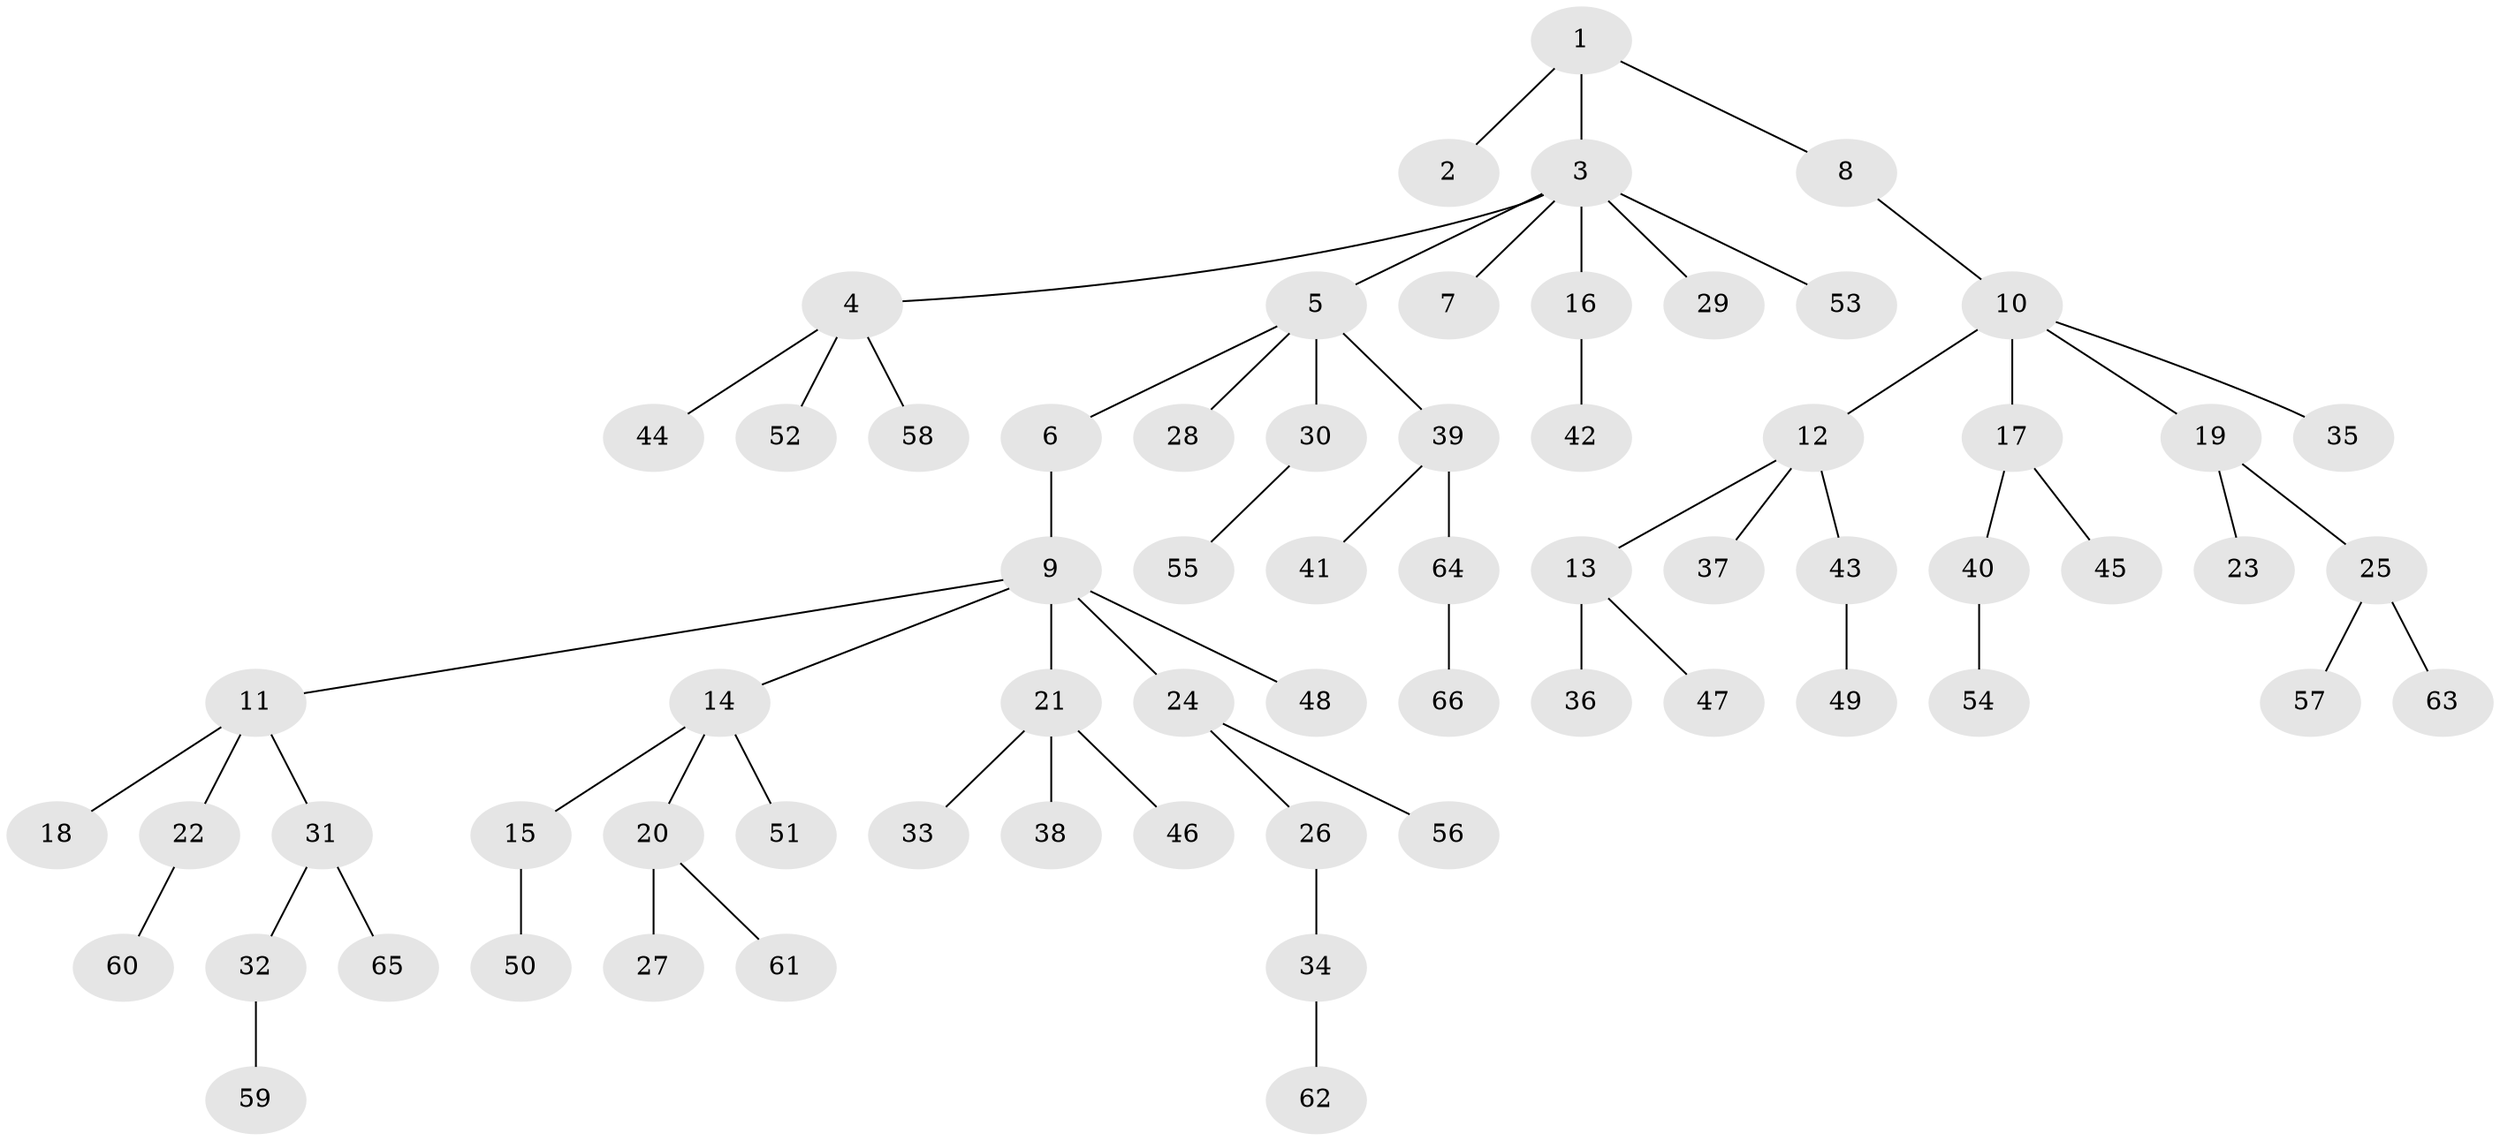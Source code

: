 // Generated by graph-tools (version 1.1) at 2025/02/03/09/25 03:02:18]
// undirected, 66 vertices, 65 edges
graph export_dot {
graph [start="1"]
  node [color=gray90,style=filled];
  1;
  2;
  3;
  4;
  5;
  6;
  7;
  8;
  9;
  10;
  11;
  12;
  13;
  14;
  15;
  16;
  17;
  18;
  19;
  20;
  21;
  22;
  23;
  24;
  25;
  26;
  27;
  28;
  29;
  30;
  31;
  32;
  33;
  34;
  35;
  36;
  37;
  38;
  39;
  40;
  41;
  42;
  43;
  44;
  45;
  46;
  47;
  48;
  49;
  50;
  51;
  52;
  53;
  54;
  55;
  56;
  57;
  58;
  59;
  60;
  61;
  62;
  63;
  64;
  65;
  66;
  1 -- 2;
  1 -- 3;
  1 -- 8;
  3 -- 4;
  3 -- 5;
  3 -- 7;
  3 -- 16;
  3 -- 29;
  3 -- 53;
  4 -- 44;
  4 -- 52;
  4 -- 58;
  5 -- 6;
  5 -- 28;
  5 -- 30;
  5 -- 39;
  6 -- 9;
  8 -- 10;
  9 -- 11;
  9 -- 14;
  9 -- 21;
  9 -- 24;
  9 -- 48;
  10 -- 12;
  10 -- 17;
  10 -- 19;
  10 -- 35;
  11 -- 18;
  11 -- 22;
  11 -- 31;
  12 -- 13;
  12 -- 37;
  12 -- 43;
  13 -- 36;
  13 -- 47;
  14 -- 15;
  14 -- 20;
  14 -- 51;
  15 -- 50;
  16 -- 42;
  17 -- 40;
  17 -- 45;
  19 -- 23;
  19 -- 25;
  20 -- 27;
  20 -- 61;
  21 -- 33;
  21 -- 38;
  21 -- 46;
  22 -- 60;
  24 -- 26;
  24 -- 56;
  25 -- 57;
  25 -- 63;
  26 -- 34;
  30 -- 55;
  31 -- 32;
  31 -- 65;
  32 -- 59;
  34 -- 62;
  39 -- 41;
  39 -- 64;
  40 -- 54;
  43 -- 49;
  64 -- 66;
}
